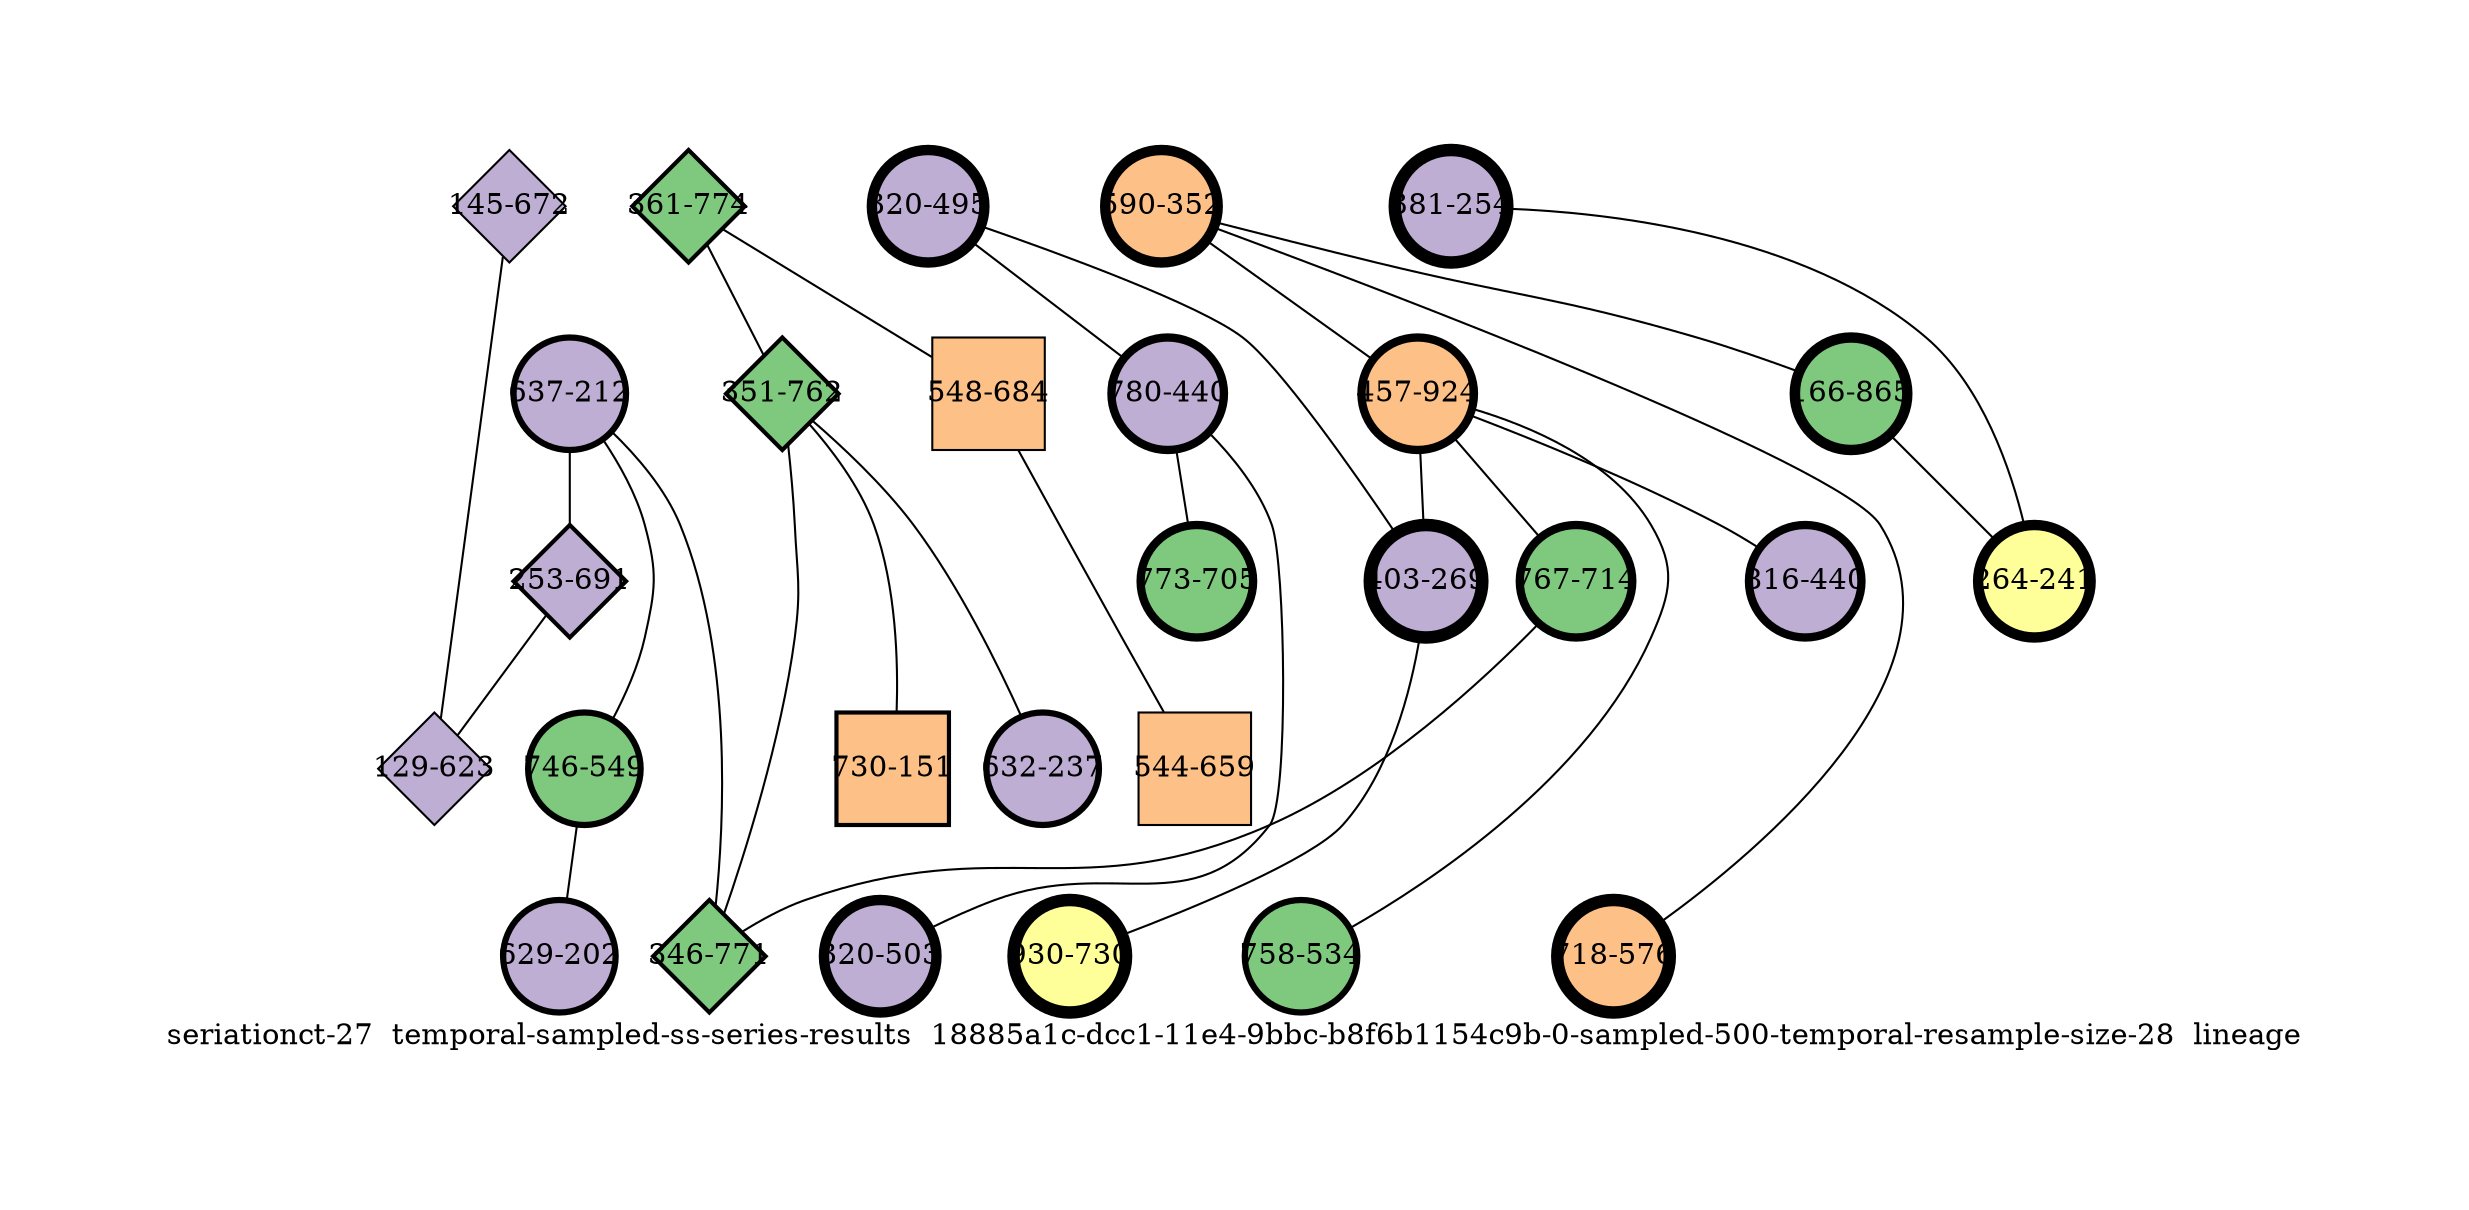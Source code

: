 strict graph "seriationct-27  temporal-sampled-ss-series-results  18885a1c-dcc1-11e4-9bbc-b8f6b1154c9b-0-sampled-500-temporal-resample-size-28  lineage" {
labelloc=b;
ratio=auto;
pad="1.0";
label="seriationct-27  temporal-sampled-ss-series-results  18885a1c-dcc1-11e4-9bbc-b8f6b1154c9b-0-sampled-500-temporal-resample-size-28  lineage";
node [width="0.75", style=filled, fixedsize=true, height="0.75", shape=circle, label=""];
0 [xCoordinate="495.0", appears_in_slice=5, yCoordinate="320.0", colorscheme=accent6, lineage_id=0, short_label="320-495", label="320-495", shape=circle, cluster_id=1, fillcolor=2, size="500.0", id=2, penwidth="5.0"];
1 [xCoordinate="774.0", appears_in_slice=2, yCoordinate="361.0", colorscheme=accent6, lineage_id=2, short_label="361-774", label="361-774", shape=diamond, cluster_id=0, fillcolor=1, size="500.0", id=1, penwidth="2.0"];
2 [xCoordinate="254.0", appears_in_slice=6, yCoordinate="381.0", colorscheme=accent6, lineage_id=0, short_label="381-254", label="381-254", shape=circle, cluster_id=1, fillcolor=2, size="500.0", id=19, penwidth="6.0"];
3 [xCoordinate="212.0", appears_in_slice=3, yCoordinate="637.0", colorscheme=accent6, lineage_id=0, short_label="637-212", label="637-212", shape=circle, cluster_id=1, fillcolor=2, size="500.0", id=0, penwidth="3.0"];
4 [xCoordinate="440.0", appears_in_slice=4, yCoordinate="780.0", colorscheme=accent6, lineage_id=0, short_label="780-440", label="780-440", shape=circle, cluster_id=1, fillcolor=2, size="500.0", id=3, penwidth="4.0"];
5 [xCoordinate="352.0", appears_in_slice=5, yCoordinate="590.0", colorscheme=accent6, lineage_id=0, short_label="590-352", label="590-352", shape=circle, cluster_id=2, fillcolor=3, size="500.0", id=4, penwidth="5.0"];
6 [xCoordinate="865.0", appears_in_slice=5, yCoordinate="166.0", colorscheme=accent6, lineage_id=0, short_label="166-865", label="166-865", shape=circle, cluster_id=0, fillcolor=1, size="500.0", id=6, penwidth="5.0"];
7 [xCoordinate="762.0", appears_in_slice=2, yCoordinate="351.0", colorscheme=accent6, lineage_id=2, short_label="351-762", label="351-762", shape=diamond, cluster_id=0, fillcolor=1, size="500.0", id=7, penwidth="2.0"];
8 [xCoordinate="924.0", appears_in_slice=4, yCoordinate="457.0", colorscheme=accent6, lineage_id=0, short_label="457-924", label="457-924", shape=circle, cluster_id=2, fillcolor=3, size="500.0", id=8, penwidth="4.0"];
9 [xCoordinate="684.0", appears_in_slice=1, yCoordinate="548.0", colorscheme=accent6, lineage_id=1, short_label="548-684", label="548-684", shape=square, cluster_id=2, fillcolor=3, size="500.0", id=9, penwidth="1.0"];
10 [xCoordinate="705.0", appears_in_slice=4, yCoordinate="773.0", colorscheme=accent6, lineage_id=0, short_label="773-705", label="773-705", shape=circle, cluster_id=0, fillcolor=1, size="500.0", id=10, penwidth="4.0"];
11 [xCoordinate="691.0", appears_in_slice=2, yCoordinate="253.0", colorscheme=accent6, lineage_id=2, short_label="253-691", label="253-691", shape=diamond, cluster_id=1, fillcolor=2, size="500.0", id=11, penwidth="2.0"];
12 [xCoordinate="576.0", appears_in_slice=6, yCoordinate="718.0", colorscheme=accent6, lineage_id=0, short_label="718-576", label="718-576", shape=circle, cluster_id=2, fillcolor=3, size="500.0", id=12, penwidth="6.0"];
13 [xCoordinate="714.0", appears_in_slice=4, yCoordinate="767.0", colorscheme=accent6, lineage_id=0, short_label="767-714", label="767-714", shape=circle, cluster_id=0, fillcolor=1, size="500.0", id=23, penwidth="4.0"];
14 [xCoordinate="534.0", appears_in_slice=3, yCoordinate="758.0", colorscheme=accent6, lineage_id=0, short_label="758-534", label="758-534", shape=circle, cluster_id=0, fillcolor=1, size="500.0", id=13, penwidth="3.0"];
15 [xCoordinate="241.0", appears_in_slice=5, yCoordinate="264.0", colorscheme=accent6, lineage_id=0, short_label="264-241", label="264-241", shape=circle, cluster_id=3, fillcolor=4, size="500.0", id=14, penwidth="5.0"];
16 [xCoordinate="549.0", appears_in_slice=3, yCoordinate="746.0", colorscheme=accent6, lineage_id=0, short_label="746-549", label="746-549", shape=circle, cluster_id=0, fillcolor=1, size="500.0", id=15, penwidth="3.0"];
17 [xCoordinate="672.0", appears_in_slice=1, yCoordinate="145.0", colorscheme=accent6, lineage_id=2, short_label="145-672", label="145-672", shape=diamond, cluster_id=1, fillcolor=2, size="500.0", id=16, penwidth="1.0"];
18 [xCoordinate="202.0", appears_in_slice=3, yCoordinate="629.0", colorscheme=accent6, lineage_id=0, short_label="629-202", label="629-202", shape=circle, cluster_id=1, fillcolor=2, size="500.0", id=20, penwidth="3.0"];
19 [xCoordinate="771.0", appears_in_slice=2, yCoordinate="346.0", colorscheme=accent6, lineage_id=2, short_label="346-771", label="346-771", shape=diamond, cluster_id=0, fillcolor=1, size="500.0", id=18, penwidth="2.0"];
20 [xCoordinate="503.0", appears_in_slice=5, yCoordinate="320.0", colorscheme=accent6, lineage_id=0, short_label="320-503", label="320-503", shape=circle, cluster_id=1, fillcolor=2, size="500.0", id=25, penwidth="5.0"];
21 [xCoordinate="440.0", appears_in_slice=4, yCoordinate="816.0", colorscheme=accent6, lineage_id=0, short_label="816-440", label="816-440", shape=circle, cluster_id=1, fillcolor=2, size="500.0", id=17, penwidth="4.0"];
22 [xCoordinate="237.0", appears_in_slice=3, yCoordinate="632.0", colorscheme=accent6, lineage_id=0, short_label="632-237", label="632-237", shape=circle, cluster_id=1, fillcolor=2, size="500.0", id=21, penwidth="3.0"];
23 [xCoordinate="623.0", appears_in_slice=1, yCoordinate="129.0", colorscheme=accent6, lineage_id=2, short_label="129-623", label="129-623", shape=diamond, cluster_id=1, fillcolor=2, size="500.0", id=22, penwidth="1.0"];
24 [xCoordinate="269.0", appears_in_slice=6, yCoordinate="403.0", colorscheme=accent6, lineage_id=0, short_label="403-269", label="403-269", shape=circle, cluster_id=1, fillcolor=2, size="500.0", id=5, penwidth="6.0"];
25 [xCoordinate="151.0", appears_in_slice=2, yCoordinate="730.0", colorscheme=accent6, lineage_id=1, short_label="730-151", label="730-151", shape=square, cluster_id=2, fillcolor=3, size="500.0", id=24, penwidth="2.0"];
26 [xCoordinate="659.0", appears_in_slice=1, yCoordinate="544.0", colorscheme=accent6, lineage_id=1, short_label="544-659", label="544-659", shape=square, cluster_id=2, fillcolor=3, size="500.0", id=26, penwidth="1.0"];
27 [xCoordinate="730.0", appears_in_slice=6, yCoordinate="930.0", colorscheme=accent6, lineage_id=0, short_label="930-730", label="930-730", shape=circle, cluster_id=3, fillcolor=4, size="500.0", id=27, penwidth="6.0"];
0 -- 24  [inverseweight="2.39599494365", weight="0.417363151224"];
0 -- 4  [inverseweight="4.86331623935", weight="0.2056210106"];
1 -- 9  [inverseweight="3.73155110576", weight="0.267985074211"];
1 -- 7  [inverseweight="24.8759297552", weight="0.0401995024845"];
2 -- 15  [inverseweight="2.01629295452", weight="0.49595967578"];
3 -- 11  [inverseweight="3.13727902569", weight="0.31874754901"];
3 -- 16  [inverseweight="4.01583756657", weight="0.249014055828"];
3 -- 19  [inverseweight="3.12719958577", weight="0.319774920843"];
4 -- 10  [inverseweight="51.5710623129", weight="0.0193907194297"];
4 -- 20  [inverseweight="10.3717476706", weight="0.0964157663456"];
5 -- 8  [inverseweight="1.84772505863", weight="0.541206060572"];
5 -- 12  [inverseweight="1.75245603572", weight="0.570627724528"];
5 -- 6  [inverseweight="18.97974045", weight="0.0526877594893"];
6 -- 15  [inverseweight="20.9426954146", weight="0.0477493455453"];
7 -- 19  [inverseweight="2.5506884472", weight="0.392051017088"];
7 -- 22  [inverseweight="4.52567456813", weight="0.220961535114"];
7 -- 25  [inverseweight="39.5284707521", weight="0.0252982212813"];
8 -- 24  [inverseweight="2.09419606218", weight="0.477510209315"];
8 -- 21  [inverseweight="2.25211516639", weight="0.444027026204"];
8 -- 14  [inverseweight="2.11818774211", weight="0.472101683962"];
8 -- 13  [inverseweight="2.27315000522", weight="0.43991817421"];
9 -- 26  [inverseweight="14.3739893644", weight="0.0695701085237"];
11 -- 23  [inverseweight="5.85526660456", weight="0.170786416322"];
13 -- 19  [inverseweight="2.30187550354", weight="0.434428360032"];
16 -- 18  [inverseweight="20.1783578068", weight="0.0495580467735"];
17 -- 23  [inverseweight="21.7597069945", weight="0.0459565011723"];
24 -- 27  [inverseweight="19.7642353761", weight="0.0505964425627"];
}
